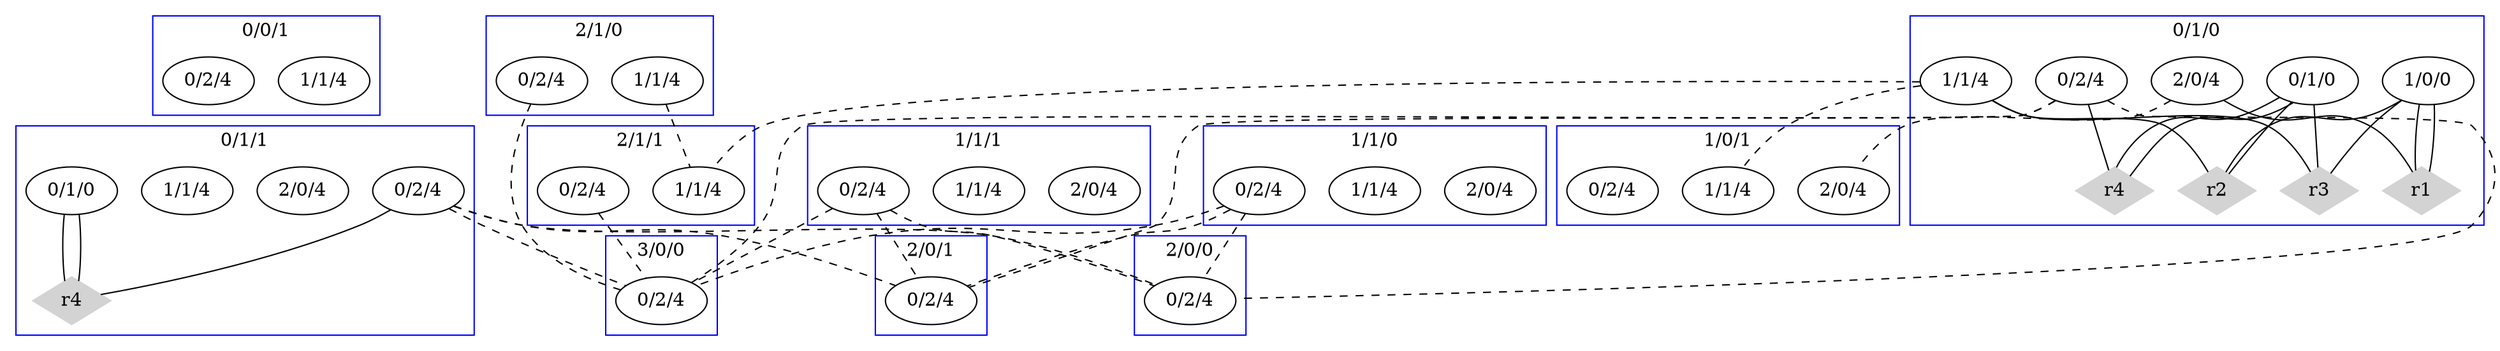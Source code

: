 graph G {
	subgraph "cluster0/0/0" {
		color=blue
		label="0/0/0"
		node [color=lightgrey shape=diamond style=filled]
	}
	subgraph "cluster0/0/1" {
		color=blue
		"1/1/4-0/0/1" [label="1/1/4"]
		"0/2/4-0/0/1" [label="0/2/4"]
		label="0/0/1"
		node [color=lightgrey shape=diamond style=filled]
	}
	subgraph "cluster0/1/0" {
		color=blue
		"1/0/0-0/1/0" [label="1/0/0"]
		"0/1/0-0/1/0" [label="0/1/0"]
		"2/0/4-0/1/0" [label="2/0/4"]
		"1/1/4-0/1/0" [label="1/1/4"]
		"0/2/4-0/1/0" [label="0/2/4"]
		label="0/1/0"
		node [color=lightgrey shape=diamond style=filled]
		"r1-0/1/0" [label=r1]
		"r2-0/1/0" [label=r2]
		"r3-0/1/0" [label=r3]
		"r4-0/1/0" [label=r4]
	}
	subgraph "cluster0/1/1" {
		color=blue
		"0/1/0-0/1/1" [label="0/1/0"]
		"2/0/4-0/1/1" [label="2/0/4"]
		"1/1/4-0/1/1" [label="1/1/4"]
		"0/2/4-0/1/1" [label="0/2/4"]
		label="0/1/1"
		node [color=lightgrey shape=diamond style=filled]
		"r4-0/1/1" [label=r4]
	}
	subgraph "cluster1/0/0" {
		color=blue
		label="1/0/0"
		node [color=lightgrey shape=diamond style=filled]
	}
	subgraph "cluster1/0/1" {
		color=blue
		"2/0/4-1/0/1" [label="2/0/4"]
		"1/1/4-1/0/1" [label="1/1/4"]
		"0/2/4-1/0/1" [label="0/2/4"]
		label="1/0/1"
		node [color=lightgrey shape=diamond style=filled]
	}
	subgraph "cluster1/1/0" {
		color=blue
		"2/0/4-1/1/0" [label="2/0/4"]
		"1/1/4-1/1/0" [label="1/1/4"]
		"0/2/4-1/1/0" [label="0/2/4"]
		label="1/1/0"
		node [color=lightgrey shape=diamond style=filled]
	}
	subgraph "cluster1/1/1" {
		color=blue
		"2/0/4-1/1/1" [label="2/0/4"]
		"1/1/4-1/1/1" [label="1/1/4"]
		"0/2/4-1/1/1" [label="0/2/4"]
		label="1/1/1"
		node [color=lightgrey shape=diamond style=filled]
	}
	subgraph "cluster2/0/0" {
		color=blue
		"0/2/4-2/0/0" [label="0/2/4"]
		label="2/0/0"
		node [color=lightgrey shape=diamond style=filled]
	}
	subgraph "cluster2/0/1" {
		color=blue
		"0/2/4-2/0/1" [label="0/2/4"]
		label="2/0/1"
		node [color=lightgrey shape=diamond style=filled]
	}
	subgraph "cluster2/1/0" {
		color=blue
		"1/1/4-2/1/0" [label="1/1/4"]
		"0/2/4-2/1/0" [label="0/2/4"]
		label="2/1/0"
		node [color=lightgrey shape=diamond style=filled]
	}
	subgraph "cluster2/1/1" {
		color=blue
		"1/1/4-2/1/1" [label="1/1/4"]
		"0/2/4-2/1/1" [label="0/2/4"]
		label="2/1/1"
		node [color=lightgrey shape=diamond style=filled]
	}
	subgraph "cluster3/0/0" {
		color=blue
		"0/2/4-3/0/0" [label="0/2/4"]
		label="3/0/0"
		node [color=lightgrey shape=diamond style=filled]
	}
	subgraph "cluster3/0/1" {
		color=blue
		label="3/0/1"
		node [color=lightgrey shape=diamond style=filled]
	}
	subgraph "cluster3/1/0" {
		color=blue
		label="3/1/0"
		node [color=lightgrey shape=diamond style=filled]
	}
	subgraph "cluster3/1/1" {
		color=blue
		label="3/1/1"
		node [color=lightgrey shape=diamond style=filled]
	}
	subgraph "cluster4/0/0" {
		color=blue
		label="4/0/0"
		node [color=lightgrey shape=diamond style=filled]
	}
	subgraph "cluster4/0/1" {
		color=blue
		label="4/0/1"
		node [color=lightgrey shape=diamond style=filled]
	}
	subgraph "cluster4/1/0" {
		color=blue
		label="4/1/0"
		node [color=lightgrey shape=diamond style=filled]
	}
	subgraph "cluster4/1/1" {
		color=blue
		label="4/1/1"
		node [color=lightgrey shape=diamond style=filled]
	}
	subgraph "cluster5/0/0" {
		color=blue
		label="5/0/0"
		node [color=lightgrey shape=diamond style=filled]
	}
	subgraph "cluster5/0/1" {
		color=blue
		label="5/0/1"
		node [color=lightgrey shape=diamond style=filled]
	}
	subgraph "cluster5/1/0" {
		color=blue
		label="5/1/0"
		node [color=lightgrey shape=diamond style=filled]
	}
	subgraph "cluster5/1/1" {
		color=blue
		label="5/1/1"
		node [color=lightgrey shape=diamond style=filled]
	}
	"1/0/0-0/1/0" -- "r1-0/1/0"
	"1/0/0-0/1/0" -- "r1-0/1/0"
	"2/0/4-0/1/0" -- "r1-0/1/0"
	"1/0/0-0/1/0" -- "r2-0/1/0"
	"0/1/0-0/1/0" -- "r2-0/1/0"
	"1/1/4-0/1/0" -- "r2-0/1/0"
	"0/1/0-0/1/0" -- "r3-0/1/0"
	"1/0/0-0/1/0" -- "r3-0/1/0"
	"1/1/4-0/1/0" -- "r3-0/1/0"
	"0/1/0-0/1/0" -- "r4-0/1/0"
	"0/1/0-0/1/0" -- "r4-0/1/0"
	"0/2/4-0/1/0" -- "r4-0/1/0"
	"0/1/0-0/1/1" -- "r4-0/1/1"
	"0/1/0-0/1/1" -- "r4-0/1/1"
	"0/2/4-0/1/1" -- "r4-0/1/1"
	"2/0/4-0/1/0" -- "2/0/4-1/0/1" [style=dashed]
	"1/1/4-0/1/0" -- "1/1/4-1/0/1" [style=dashed]
	"0/2/4-0/1/0" -- "0/2/4-2/0/0" [style=dashed]
	"0/2/4-0/1/1" -- "0/2/4-2/0/0" [style=dashed]
	"0/2/4-1/1/0" -- "0/2/4-2/0/0" [style=dashed]
	"0/2/4-1/1/1" -- "0/2/4-2/0/0" [style=dashed]
	"0/2/4-0/1/0" -- "0/2/4-2/0/1" [style=dashed]
	"0/2/4-0/1/1" -- "0/2/4-2/0/1" [style=dashed]
	"0/2/4-1/1/0" -- "0/2/4-2/0/1" [style=dashed]
	"0/2/4-1/1/1" -- "0/2/4-2/0/1" [style=dashed]
	"1/1/4-0/1/0" -- "1/1/4-2/1/1" [style=dashed]
	"1/1/4-2/1/0" -- "1/1/4-2/1/1" [style=dashed]
	"0/2/4-0/1/0" -- "0/2/4-3/0/0" [style=dashed]
	"0/2/4-0/1/1" -- "0/2/4-3/0/0" [style=dashed]
	"0/2/4-1/1/0" -- "0/2/4-3/0/0" [style=dashed]
	"0/2/4-1/1/1" -- "0/2/4-3/0/0" [style=dashed]
	"0/2/4-2/1/0" -- "0/2/4-3/0/0" [style=dashed]
	"0/2/4-2/1/1" -- "0/2/4-3/0/0" [style=dashed]
}
